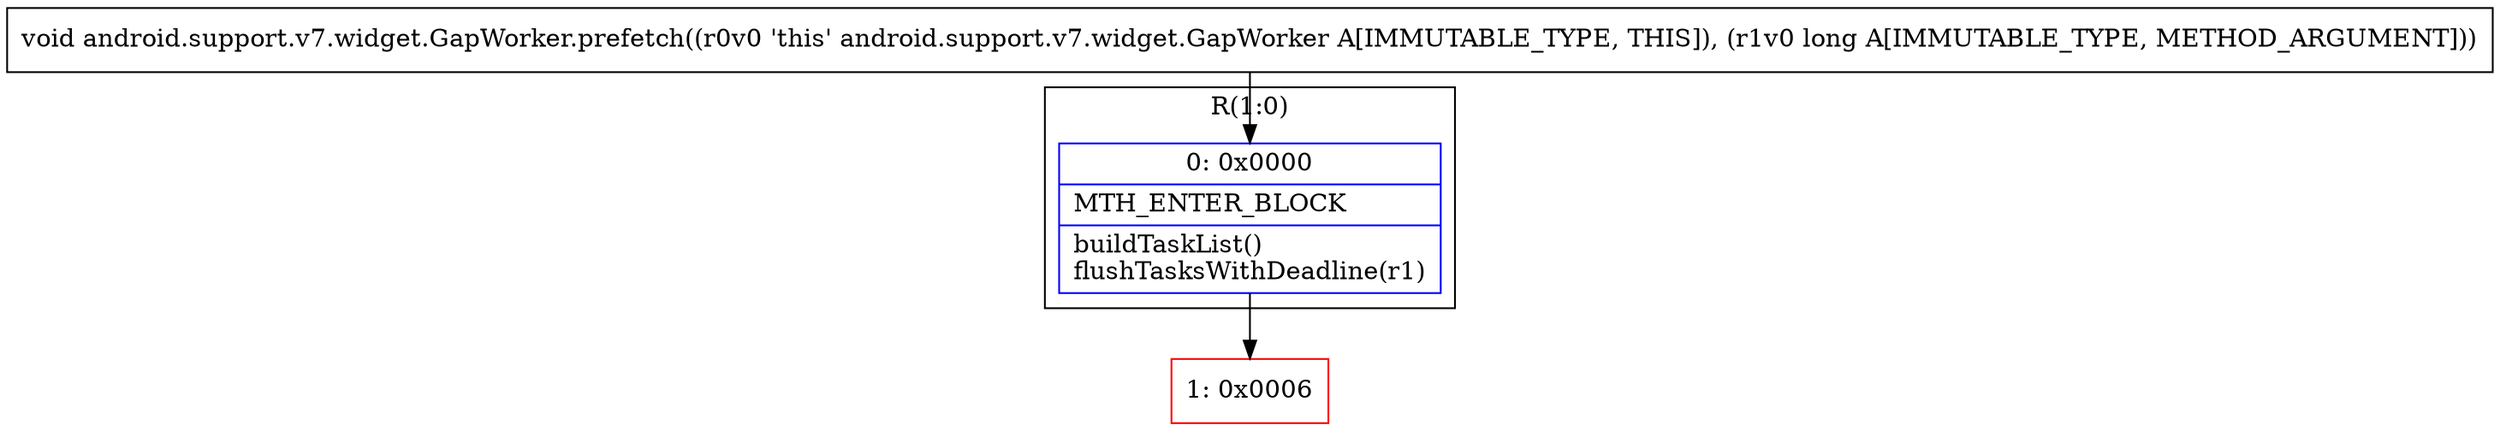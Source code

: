 digraph "CFG forandroid.support.v7.widget.GapWorker.prefetch(J)V" {
subgraph cluster_Region_1371337985 {
label = "R(1:0)";
node [shape=record,color=blue];
Node_0 [shape=record,label="{0\:\ 0x0000|MTH_ENTER_BLOCK\l|buildTaskList()\lflushTasksWithDeadline(r1)\l}"];
}
Node_1 [shape=record,color=red,label="{1\:\ 0x0006}"];
MethodNode[shape=record,label="{void android.support.v7.widget.GapWorker.prefetch((r0v0 'this' android.support.v7.widget.GapWorker A[IMMUTABLE_TYPE, THIS]), (r1v0 long A[IMMUTABLE_TYPE, METHOD_ARGUMENT])) }"];
MethodNode -> Node_0;
Node_0 -> Node_1;
}

